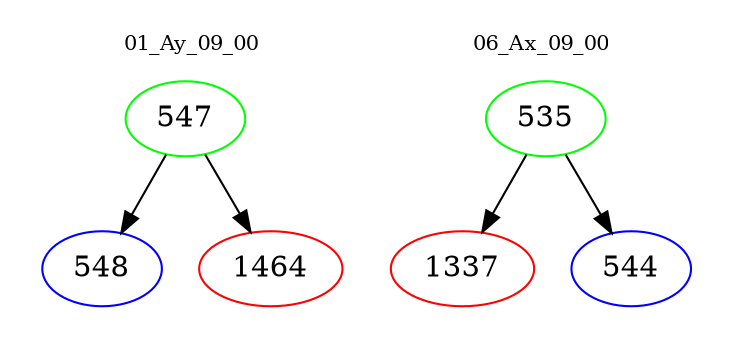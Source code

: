 digraph{
subgraph cluster_0 {
color = white
label = "01_Ay_09_00";
fontsize=10;
T0_547 [label="547", color="green"]
T0_547 -> T0_548 [color="black"]
T0_548 [label="548", color="blue"]
T0_547 -> T0_1464 [color="black"]
T0_1464 [label="1464", color="red"]
}
subgraph cluster_1 {
color = white
label = "06_Ax_09_00";
fontsize=10;
T1_535 [label="535", color="green"]
T1_535 -> T1_1337 [color="black"]
T1_1337 [label="1337", color="red"]
T1_535 -> T1_544 [color="black"]
T1_544 [label="544", color="blue"]
}
}
